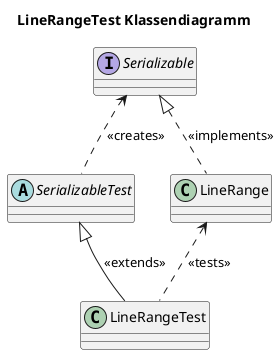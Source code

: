 @startuml

title LineRangeTest Klassendiagramm

abstract class SerializableTest
class LineRangeTest
interface Serializable

SerializableTest <|-- LineRangeTest : <<extends>>
LineRange <.. LineRangeTest : << tests >>
Serializable <|.. LineRange : <<implements>>
Serializable <.. SerializableTest : <<creates>>

@enduml